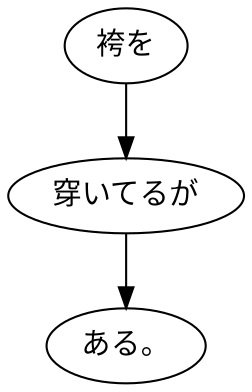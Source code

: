 digraph graph9012 {
	node0 [label="袴を"];
	node1 [label="穿いてるが"];
	node2 [label="ある。"];
	node0 -> node1;
	node1 -> node2;
}

